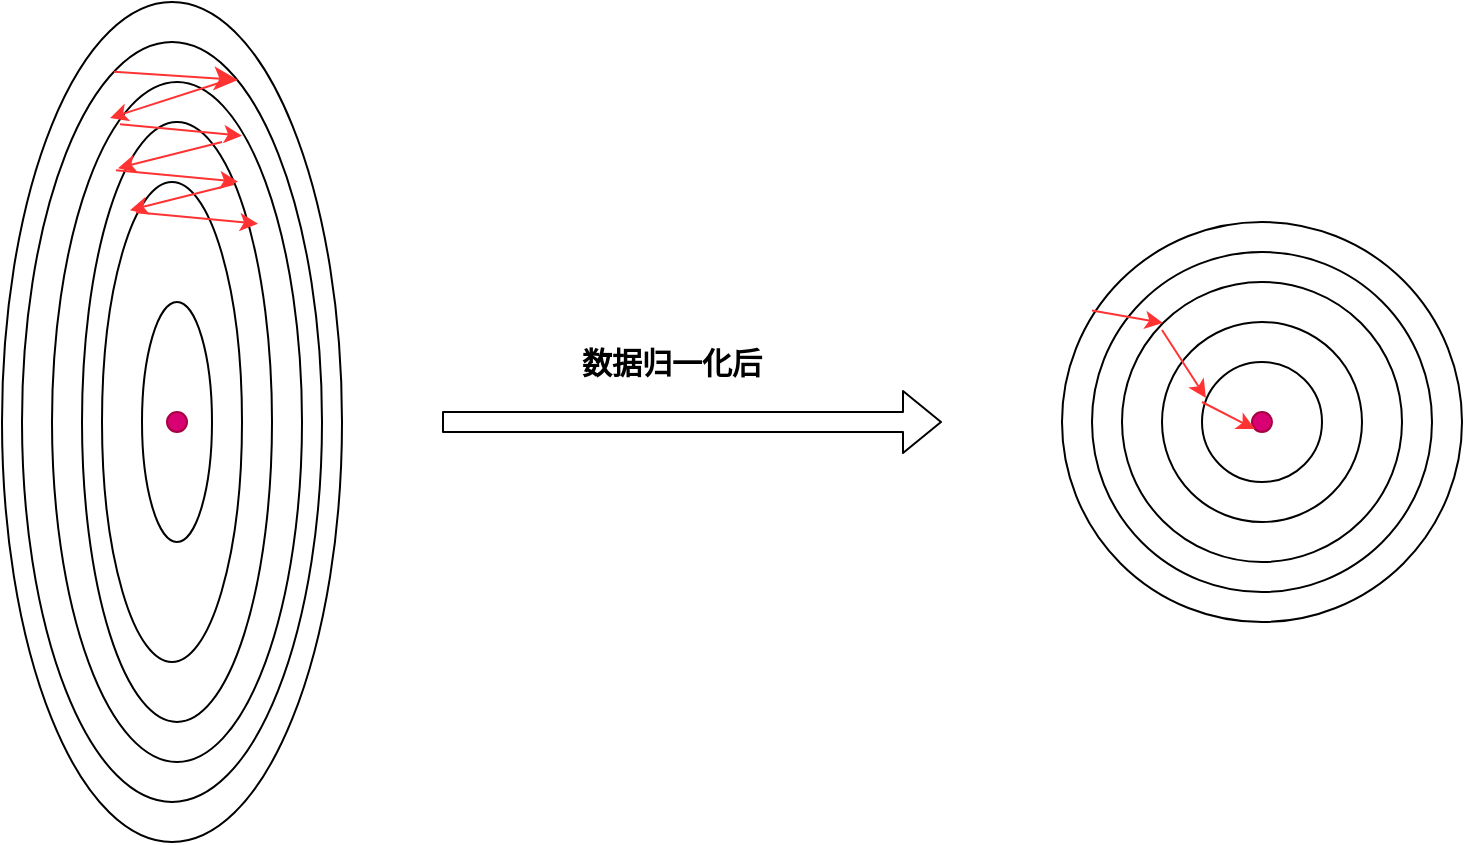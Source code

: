 <mxfile version="12.8.5" type="device"><diagram id="TZ1xp19jsIDmM5p9YnZ9" name="Page-1"><mxGraphModel dx="1422" dy="763" grid="1" gridSize="10" guides="1" tooltips="1" connect="1" arrows="1" fold="1" page="1" pageScale="1" pageWidth="827" pageHeight="1169" math="0" shadow="0"><root><mxCell id="0"/><mxCell id="1" parent="0"/><mxCell id="WTEfo0Wp-MG2WryNUTpc-1" value="" style="ellipse;whiteSpace=wrap;html=1;" vertex="1" parent="1"><mxGeometry x="50" y="70" width="170" height="420" as="geometry"/></mxCell><mxCell id="WTEfo0Wp-MG2WryNUTpc-2" value="" style="ellipse;whiteSpace=wrap;html=1;" vertex="1" parent="1"><mxGeometry x="60" y="90" width="150" height="380" as="geometry"/></mxCell><mxCell id="WTEfo0Wp-MG2WryNUTpc-3" value="" style="ellipse;whiteSpace=wrap;html=1;" vertex="1" parent="1"><mxGeometry x="75" y="110" width="125" height="340" as="geometry"/></mxCell><mxCell id="WTEfo0Wp-MG2WryNUTpc-4" value="" style="ellipse;whiteSpace=wrap;html=1;" vertex="1" parent="1"><mxGeometry x="90" y="130" width="95" height="300" as="geometry"/></mxCell><mxCell id="WTEfo0Wp-MG2WryNUTpc-5" value="" style="ellipse;whiteSpace=wrap;html=1;" vertex="1" parent="1"><mxGeometry x="100" y="160" width="70" height="240" as="geometry"/></mxCell><mxCell id="WTEfo0Wp-MG2WryNUTpc-6" value="" style="ellipse;whiteSpace=wrap;html=1;" vertex="1" parent="1"><mxGeometry x="120" y="220" width="35" height="120" as="geometry"/></mxCell><mxCell id="WTEfo0Wp-MG2WryNUTpc-7" value="" style="ellipse;whiteSpace=wrap;html=1;aspect=fixed;fillColor=#d80073;strokeColor=#A50040;fontColor=#ffffff;" vertex="1" parent="1"><mxGeometry x="132.5" y="275" width="10" height="10" as="geometry"/></mxCell><mxCell id="WTEfo0Wp-MG2WryNUTpc-8" value="" style="endArrow=classic;html=1;exitX=0.307;exitY=0.039;exitDx=0;exitDy=0;exitPerimeter=0;entryX=0.72;entryY=0.05;entryDx=0;entryDy=0;entryPerimeter=0;strokeColor=#FF3333;endSize=9;" edge="1" parent="1" source="WTEfo0Wp-MG2WryNUTpc-2" target="WTEfo0Wp-MG2WryNUTpc-2"><mxGeometry width="50" height="50" relative="1" as="geometry"><mxPoint x="390" y="420" as="sourcePoint"/><mxPoint x="440" y="370" as="targetPoint"/></mxGeometry></mxCell><mxCell id="WTEfo0Wp-MG2WryNUTpc-9" value="" style="endArrow=classic;html=1;strokeColor=#FF3333;entryX=0.232;entryY=0.053;entryDx=0;entryDy=0;entryPerimeter=0;" edge="1" parent="1" target="WTEfo0Wp-MG2WryNUTpc-3"><mxGeometry width="50" height="50" relative="1" as="geometry"><mxPoint x="160" y="110" as="sourcePoint"/><mxPoint x="178" y="119" as="targetPoint"/></mxGeometry></mxCell><mxCell id="WTEfo0Wp-MG2WryNUTpc-10" value="" style="endArrow=classic;html=1;strokeColor=#FF3333;exitX=0.272;exitY=0.062;exitDx=0;exitDy=0;exitPerimeter=0;entryX=0.76;entryY=0.079;entryDx=0;entryDy=0;entryPerimeter=0;" edge="1" parent="1" source="WTEfo0Wp-MG2WryNUTpc-3" target="WTEfo0Wp-MG2WryNUTpc-3"><mxGeometry width="50" height="50" relative="1" as="geometry"><mxPoint x="170" y="120" as="sourcePoint"/><mxPoint x="114" y="138.02" as="targetPoint"/></mxGeometry></mxCell><mxCell id="WTEfo0Wp-MG2WryNUTpc-11" value="" style="endArrow=classic;html=1;strokeColor=#FF3333;exitX=0.272;exitY=0.062;exitDx=0;exitDy=0;exitPerimeter=0;entryX=0.76;entryY=0.079;entryDx=0;entryDy=0;entryPerimeter=0;" edge="1" parent="1"><mxGeometry width="50" height="50" relative="1" as="geometry"><mxPoint x="107" y="154.08" as="sourcePoint"/><mxPoint x="168" y="159.86" as="targetPoint"/></mxGeometry></mxCell><mxCell id="WTEfo0Wp-MG2WryNUTpc-14" value="" style="endArrow=classic;html=1;strokeColor=#FF3333;entryX=0.189;entryY=0.077;entryDx=0;entryDy=0;entryPerimeter=0;" edge="1" parent="1" target="WTEfo0Wp-MG2WryNUTpc-4"><mxGeometry width="50" height="50" relative="1" as="geometry"><mxPoint x="160" y="140" as="sourcePoint"/><mxPoint x="110" y="158" as="targetPoint"/></mxGeometry></mxCell><mxCell id="WTEfo0Wp-MG2WryNUTpc-15" value="" style="endArrow=classic;html=1;strokeColor=#FF3333;entryX=0.189;entryY=0.077;entryDx=0;entryDy=0;entryPerimeter=0;" edge="1" parent="1"><mxGeometry width="50" height="50" relative="1" as="geometry"><mxPoint x="166" y="161" as="sourcePoint"/><mxPoint x="113.955" y="174.1" as="targetPoint"/></mxGeometry></mxCell><mxCell id="WTEfo0Wp-MG2WryNUTpc-16" value="" style="endArrow=classic;html=1;strokeColor=#FF3333;exitX=0.272;exitY=0.062;exitDx=0;exitDy=0;exitPerimeter=0;entryX=0.76;entryY=0.079;entryDx=0;entryDy=0;entryPerimeter=0;" edge="1" parent="1"><mxGeometry width="50" height="50" relative="1" as="geometry"><mxPoint x="117" y="175.08" as="sourcePoint"/><mxPoint x="178" y="180.86" as="targetPoint"/></mxGeometry></mxCell><mxCell id="WTEfo0Wp-MG2WryNUTpc-17" value="" style="ellipse;whiteSpace=wrap;html=1;aspect=fixed;" vertex="1" parent="1"><mxGeometry x="580" y="180" width="200" height="200" as="geometry"/></mxCell><mxCell id="WTEfo0Wp-MG2WryNUTpc-18" value="" style="ellipse;whiteSpace=wrap;html=1;aspect=fixed;" vertex="1" parent="1"><mxGeometry x="595" y="195" width="170" height="170" as="geometry"/></mxCell><mxCell id="WTEfo0Wp-MG2WryNUTpc-19" value="" style="ellipse;whiteSpace=wrap;html=1;aspect=fixed;" vertex="1" parent="1"><mxGeometry x="610" y="210" width="140" height="140" as="geometry"/></mxCell><mxCell id="WTEfo0Wp-MG2WryNUTpc-20" value="" style="ellipse;whiteSpace=wrap;html=1;aspect=fixed;" vertex="1" parent="1"><mxGeometry x="630" y="230" width="100" height="100" as="geometry"/></mxCell><mxCell id="WTEfo0Wp-MG2WryNUTpc-21" value="" style="ellipse;whiteSpace=wrap;html=1;aspect=fixed;" vertex="1" parent="1"><mxGeometry x="650" y="250" width="60" height="60" as="geometry"/></mxCell><mxCell id="WTEfo0Wp-MG2WryNUTpc-22" value="" style="ellipse;whiteSpace=wrap;html=1;aspect=fixed;fillColor=#d80073;strokeColor=#A50040;fontColor=#ffffff;" vertex="1" parent="1"><mxGeometry x="675" y="275" width="10" height="10" as="geometry"/></mxCell><mxCell id="WTEfo0Wp-MG2WryNUTpc-23" value="" style="endArrow=classic;html=1;strokeColor=#FF3333;exitX=0.272;exitY=0.062;exitDx=0;exitDy=0;exitPerimeter=0;entryX=0;entryY=0;entryDx=0;entryDy=0;" edge="1" parent="1" target="WTEfo0Wp-MG2WryNUTpc-19"><mxGeometry width="50" height="50" relative="1" as="geometry"><mxPoint x="595" y="224.22" as="sourcePoint"/><mxPoint x="656" y="230" as="targetPoint"/></mxGeometry></mxCell><mxCell id="WTEfo0Wp-MG2WryNUTpc-24" value="" style="endArrow=classic;html=1;strokeColor=#FF3333;entryX=0.033;entryY=0.3;entryDx=0;entryDy=0;entryPerimeter=0;" edge="1" parent="1" target="WTEfo0Wp-MG2WryNUTpc-21"><mxGeometry width="50" height="50" relative="1" as="geometry"><mxPoint x="630" y="234" as="sourcePoint"/><mxPoint x="640.503" y="240.503" as="targetPoint"/></mxGeometry></mxCell><mxCell id="WTEfo0Wp-MG2WryNUTpc-26" value="" style="endArrow=classic;html=1;strokeColor=#FF3333;entryX=0;entryY=1;entryDx=0;entryDy=0;" edge="1" parent="1" target="WTEfo0Wp-MG2WryNUTpc-22"><mxGeometry width="50" height="50" relative="1" as="geometry"><mxPoint x="650" y="270" as="sourcePoint"/><mxPoint x="661.98" y="278" as="targetPoint"/></mxGeometry></mxCell><mxCell id="WTEfo0Wp-MG2WryNUTpc-27" value="" style="shape=flexArrow;endArrow=classic;html=1;strokeColor=#000000;" edge="1" parent="1"><mxGeometry width="50" height="50" relative="1" as="geometry"><mxPoint x="270" y="280" as="sourcePoint"/><mxPoint x="520" y="280" as="targetPoint"/></mxGeometry></mxCell><mxCell id="WTEfo0Wp-MG2WryNUTpc-28" value="数据归一化后" style="text;html=1;strokeColor=none;fillColor=none;align=center;verticalAlign=middle;whiteSpace=wrap;rounded=0;strokeWidth=2;fontStyle=1;fontSize=15;" vertex="1" parent="1"><mxGeometry x="330" y="230" width="110" height="40" as="geometry"/></mxCell></root></mxGraphModel></diagram></mxfile>